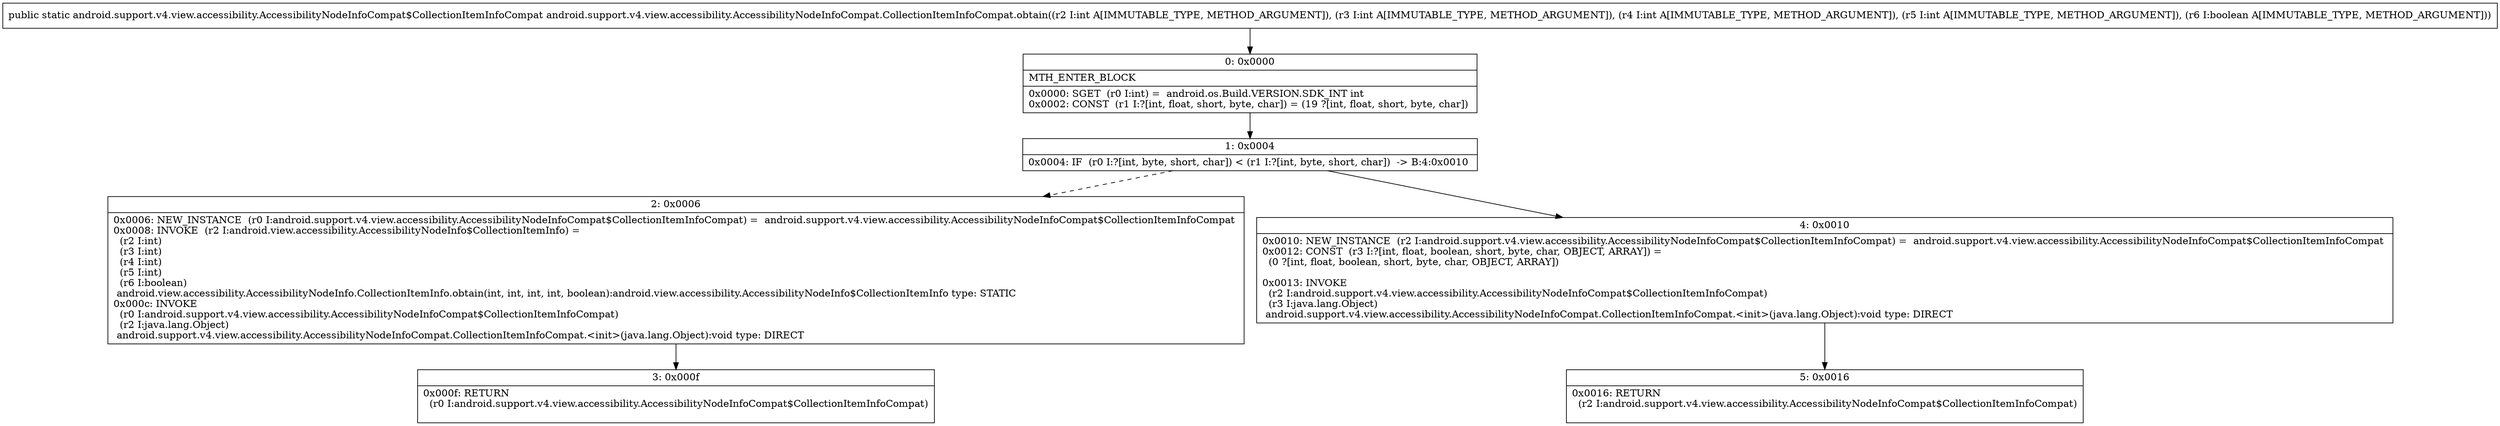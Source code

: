 digraph "CFG forandroid.support.v4.view.accessibility.AccessibilityNodeInfoCompat.CollectionItemInfoCompat.obtain(IIIIZ)Landroid\/support\/v4\/view\/accessibility\/AccessibilityNodeInfoCompat$CollectionItemInfoCompat;" {
Node_0 [shape=record,label="{0\:\ 0x0000|MTH_ENTER_BLOCK\l|0x0000: SGET  (r0 I:int) =  android.os.Build.VERSION.SDK_INT int \l0x0002: CONST  (r1 I:?[int, float, short, byte, char]) = (19 ?[int, float, short, byte, char]) \l}"];
Node_1 [shape=record,label="{1\:\ 0x0004|0x0004: IF  (r0 I:?[int, byte, short, char]) \< (r1 I:?[int, byte, short, char])  \-\> B:4:0x0010 \l}"];
Node_2 [shape=record,label="{2\:\ 0x0006|0x0006: NEW_INSTANCE  (r0 I:android.support.v4.view.accessibility.AccessibilityNodeInfoCompat$CollectionItemInfoCompat) =  android.support.v4.view.accessibility.AccessibilityNodeInfoCompat$CollectionItemInfoCompat \l0x0008: INVOKE  (r2 I:android.view.accessibility.AccessibilityNodeInfo$CollectionItemInfo) = \l  (r2 I:int)\l  (r3 I:int)\l  (r4 I:int)\l  (r5 I:int)\l  (r6 I:boolean)\l android.view.accessibility.AccessibilityNodeInfo.CollectionItemInfo.obtain(int, int, int, int, boolean):android.view.accessibility.AccessibilityNodeInfo$CollectionItemInfo type: STATIC \l0x000c: INVOKE  \l  (r0 I:android.support.v4.view.accessibility.AccessibilityNodeInfoCompat$CollectionItemInfoCompat)\l  (r2 I:java.lang.Object)\l android.support.v4.view.accessibility.AccessibilityNodeInfoCompat.CollectionItemInfoCompat.\<init\>(java.lang.Object):void type: DIRECT \l}"];
Node_3 [shape=record,label="{3\:\ 0x000f|0x000f: RETURN  \l  (r0 I:android.support.v4.view.accessibility.AccessibilityNodeInfoCompat$CollectionItemInfoCompat)\l \l}"];
Node_4 [shape=record,label="{4\:\ 0x0010|0x0010: NEW_INSTANCE  (r2 I:android.support.v4.view.accessibility.AccessibilityNodeInfoCompat$CollectionItemInfoCompat) =  android.support.v4.view.accessibility.AccessibilityNodeInfoCompat$CollectionItemInfoCompat \l0x0012: CONST  (r3 I:?[int, float, boolean, short, byte, char, OBJECT, ARRAY]) = \l  (0 ?[int, float, boolean, short, byte, char, OBJECT, ARRAY])\l \l0x0013: INVOKE  \l  (r2 I:android.support.v4.view.accessibility.AccessibilityNodeInfoCompat$CollectionItemInfoCompat)\l  (r3 I:java.lang.Object)\l android.support.v4.view.accessibility.AccessibilityNodeInfoCompat.CollectionItemInfoCompat.\<init\>(java.lang.Object):void type: DIRECT \l}"];
Node_5 [shape=record,label="{5\:\ 0x0016|0x0016: RETURN  \l  (r2 I:android.support.v4.view.accessibility.AccessibilityNodeInfoCompat$CollectionItemInfoCompat)\l \l}"];
MethodNode[shape=record,label="{public static android.support.v4.view.accessibility.AccessibilityNodeInfoCompat$CollectionItemInfoCompat android.support.v4.view.accessibility.AccessibilityNodeInfoCompat.CollectionItemInfoCompat.obtain((r2 I:int A[IMMUTABLE_TYPE, METHOD_ARGUMENT]), (r3 I:int A[IMMUTABLE_TYPE, METHOD_ARGUMENT]), (r4 I:int A[IMMUTABLE_TYPE, METHOD_ARGUMENT]), (r5 I:int A[IMMUTABLE_TYPE, METHOD_ARGUMENT]), (r6 I:boolean A[IMMUTABLE_TYPE, METHOD_ARGUMENT])) }"];
MethodNode -> Node_0;
Node_0 -> Node_1;
Node_1 -> Node_2[style=dashed];
Node_1 -> Node_4;
Node_2 -> Node_3;
Node_4 -> Node_5;
}

